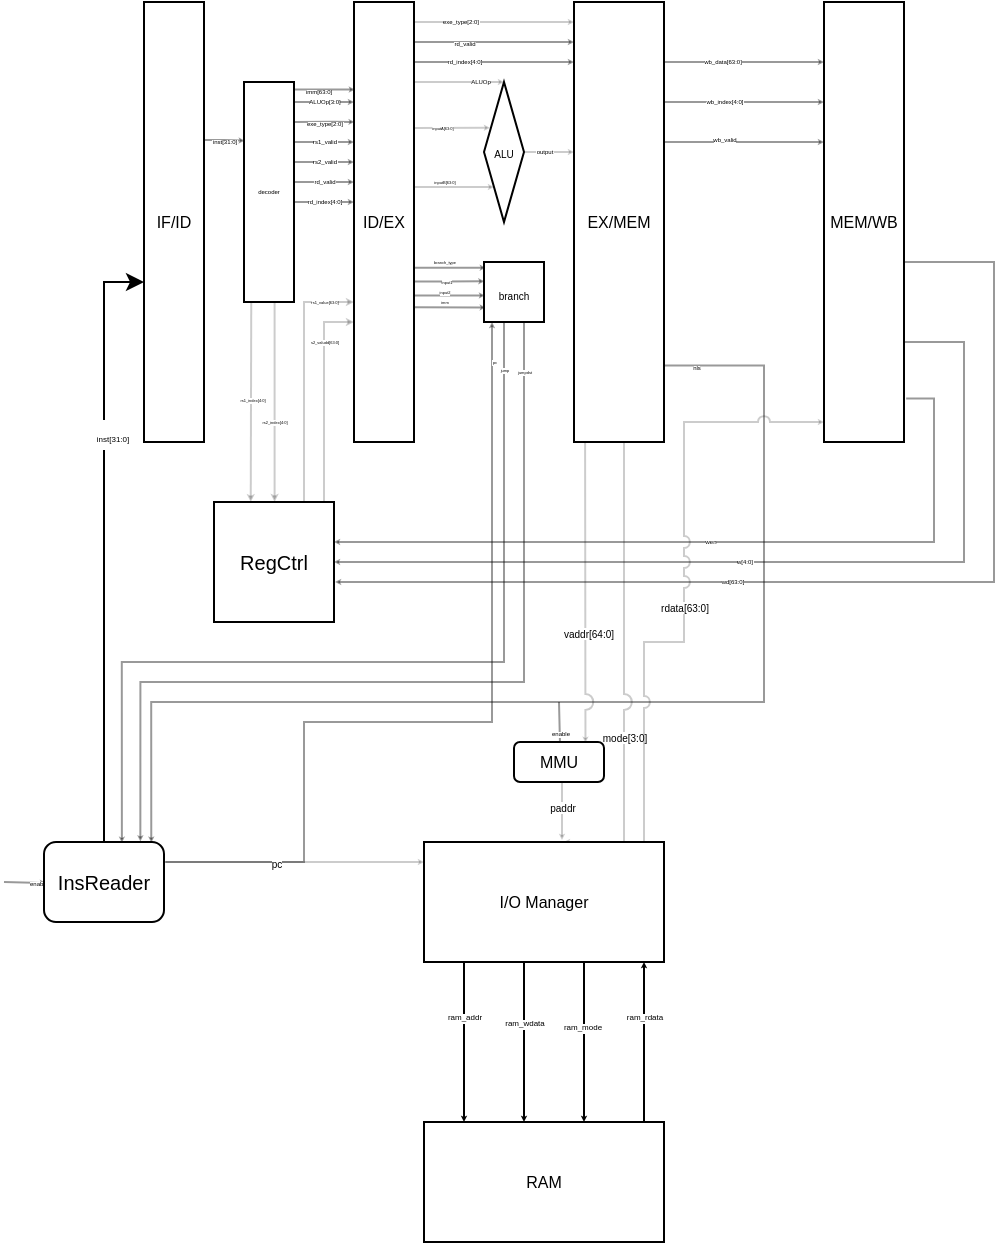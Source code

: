 <mxfile version="10.9.7" type="github"><diagram id="Ys9plIMEWjF186C1SJvL" name="Page-1"><mxGraphModel dx="395" dy="202" grid="1" gridSize="10" guides="1" tooltips="1" connect="1" arrows="1" fold="1" page="1" pageScale="1" pageWidth="850" pageHeight="1100" math="0" shadow="0"><root><mxCell id="0"/><mxCell id="1" parent="0"/><mxCell id="R68iFmrZ4ruvfKdIdsfy-32" style="edgeStyle=orthogonalEdgeStyle;rounded=0;jumpStyle=arc;jumpSize=18;orthogonalLoop=1;jettySize=auto;html=1;shadow=0;startSize=6;fontSize=3;opacity=20;entryX=0.306;entryY=0.001;entryDx=0;entryDy=0;endSize=1;entryPerimeter=0;exitX=0.145;exitY=1;exitDx=0;exitDy=0;exitPerimeter=0;" parent="1" source="3jL-bCs1GaXZ-DOKsFJh-29" target="R68iFmrZ4ruvfKdIdsfy-31" edge="1"><mxGeometry relative="1" as="geometry"><mxPoint x="140" y="514" as="targetPoint"/><Array as="points"><mxPoint x="144" y="460"/></Array></mxGeometry></mxCell><mxCell id="R68iFmrZ4ruvfKdIdsfy-70" value="rs1_index[4:0]" style="text;html=1;resizable=0;points=[];align=center;verticalAlign=middle;labelBackgroundColor=#ffffff;fontSize=2;" parent="R68iFmrZ4ruvfKdIdsfy-32" vertex="1" connectable="0"><mxGeometry x="-0.02" relative="1" as="geometry"><mxPoint as="offset"/></mxGeometry></mxCell><mxCell id="R68iFmrZ4ruvfKdIdsfy-34" style="edgeStyle=orthogonalEdgeStyle;rounded=0;jumpStyle=arc;jumpSize=18;orthogonalLoop=1;jettySize=auto;html=1;shadow=0;startSize=6;fontSize=3;opacity=20;strokeWidth=1;endSize=1;exitX=0.612;exitY=0.999;exitDx=0;exitDy=0;exitPerimeter=0;" parent="1" source="3jL-bCs1GaXZ-DOKsFJh-29" target="R68iFmrZ4ruvfKdIdsfy-31" edge="1"><mxGeometry relative="1" as="geometry"><mxPoint x="151" y="519" as="targetPoint"/><Array as="points"><mxPoint x="155" y="450"/><mxPoint x="155" y="450"/></Array></mxGeometry></mxCell><mxCell id="R68iFmrZ4ruvfKdIdsfy-71" value="rs2_index[4:0]" style="text;html=1;resizable=0;points=[];align=center;verticalAlign=middle;labelBackgroundColor=#ffffff;fontSize=2;" parent="R68iFmrZ4ruvfKdIdsfy-34" vertex="1" connectable="0"><mxGeometry x="0.427" y="1" relative="1" as="geometry"><mxPoint x="-1.5" y="-11.5" as="offset"/></mxGeometry></mxCell><mxCell id="3jL-bCs1GaXZ-DOKsFJh-33" style="edgeStyle=orthogonalEdgeStyle;rounded=0;comic=0;orthogonalLoop=1;jettySize=auto;html=1;entryX=0.016;entryY=0.267;entryDx=0;entryDy=0;entryPerimeter=0;startSize=0;endSize=0;strokeColor=#000000;fontSize=3;opacity=40;" edge="1" parent="1" source="ZigvVun1-Oz8XMNLbB8I-3" target="3jL-bCs1GaXZ-DOKsFJh-29"><mxGeometry relative="1" as="geometry"><Array as="points"><mxPoint x="130" y="329"/><mxPoint x="130" y="329"/></Array></mxGeometry></mxCell><mxCell id="3jL-bCs1GaXZ-DOKsFJh-34" value="inst[31:0]" style="text;html=1;resizable=0;points=[];align=center;verticalAlign=middle;labelBackgroundColor=#ffffff;fontSize=3;" vertex="1" connectable="0" parent="3jL-bCs1GaXZ-DOKsFJh-33"><mxGeometry x="-0.045" y="-3" relative="1" as="geometry"><mxPoint y="-2" as="offset"/></mxGeometry></mxCell><mxCell id="ZigvVun1-Oz8XMNLbB8I-3" value="IF/ID" style="rounded=0;whiteSpace=wrap;html=1;fontSize=8;" parent="1" vertex="1"><mxGeometry x="90" y="260" width="30" height="220" as="geometry"/></mxCell><mxCell id="R68iFmrZ4ruvfKdIdsfy-39" style="edgeStyle=orthogonalEdgeStyle;rounded=0;jumpStyle=arc;jumpSize=18;orthogonalLoop=1;jettySize=auto;html=1;entryX=0.15;entryY=0.327;entryDx=0;entryDy=0;entryPerimeter=0;shadow=0;startSize=0;endSize=0;strokeWidth=1;fontSize=3;opacity=20;endArrow=classic;endFill=1;" parent="1" target="R68iFmrZ4ruvfKdIdsfy-37" edge="1"><mxGeometry relative="1" as="geometry"><Array as="points"><mxPoint x="240" y="323"/><mxPoint x="240" y="323"/></Array><mxPoint x="225" y="323" as="sourcePoint"/></mxGeometry></mxCell><mxCell id="R68iFmrZ4ruvfKdIdsfy-68" value="inputA[63:0]" style="text;html=1;resizable=0;points=[];align=center;verticalAlign=middle;labelBackgroundColor=#ffffff;fontSize=2;" parent="R68iFmrZ4ruvfKdIdsfy-39" vertex="1" connectable="0"><mxGeometry x="-0.207" y="-1" relative="1" as="geometry"><mxPoint x="-1" y="-1" as="offset"/></mxGeometry></mxCell><mxCell id="R68iFmrZ4ruvfKdIdsfy-40" style="edgeStyle=orthogonalEdgeStyle;rounded=0;jumpStyle=arc;jumpSize=18;orthogonalLoop=1;jettySize=auto;html=1;entryX=0;entryY=1;entryDx=0;entryDy=0;shadow=0;startSize=6;endSize=0;strokeWidth=1;fontSize=3;opacity=20;" parent="1" target="R68iFmrZ4ruvfKdIdsfy-37" edge="1"><mxGeometry relative="1" as="geometry"><Array as="points"><mxPoint x="245" y="352"/></Array><mxPoint x="225" y="352.444" as="sourcePoint"/></mxGeometry></mxCell><mxCell id="R68iFmrZ4ruvfKdIdsfy-69" value="inputB[63:0]" style="text;html=1;resizable=0;points=[];align=center;verticalAlign=middle;labelBackgroundColor=#ffffff;fontSize=2;" parent="R68iFmrZ4ruvfKdIdsfy-40" vertex="1" connectable="0"><mxGeometry x="0.005" y="-5" relative="1" as="geometry"><mxPoint x="-5.5" y="-7.5" as="offset"/></mxGeometry></mxCell><mxCell id="R68iFmrZ4ruvfKdIdsfy-54" style="edgeStyle=orthogonalEdgeStyle;rounded=0;jumpStyle=arc;jumpSize=18;orthogonalLoop=1;jettySize=auto;html=1;entryX=0.5;entryY=0;entryDx=0;entryDy=0;shadow=0;startSize=6;endSize=0;strokeWidth=1;fontSize=5;opacity=20;" parent="1" target="R68iFmrZ4ruvfKdIdsfy-37" edge="1"><mxGeometry relative="1" as="geometry"><mxPoint x="225" y="299.944" as="sourcePoint"/><Array as="points"><mxPoint x="250" y="300"/><mxPoint x="250" y="300"/></Array></mxGeometry></mxCell><mxCell id="R68iFmrZ4ruvfKdIdsfy-67" value="ALUOp" style="text;html=1;resizable=0;points=[];align=center;verticalAlign=middle;labelBackgroundColor=#ffffff;fontSize=3;" parent="R68iFmrZ4ruvfKdIdsfy-54" vertex="1" connectable="0"><mxGeometry x="0.118" relative="1" as="geometry"><mxPoint x="7.5" as="offset"/></mxGeometry></mxCell><mxCell id="R68iFmrZ4ruvfKdIdsfy-55" style="edgeStyle=orthogonalEdgeStyle;rounded=0;jumpStyle=arc;jumpSize=18;orthogonalLoop=1;jettySize=auto;html=1;shadow=0;startSize=6;endSize=0;strokeWidth=1;fontSize=5;opacity=20;" parent="1" source="ZigvVun1-Oz8XMNLbB8I-7" target="ZigvVun1-Oz8XMNLbB8I-8" edge="1"><mxGeometry relative="1" as="geometry"><Array as="points"><mxPoint x="260" y="270"/><mxPoint x="260" y="270"/></Array></mxGeometry></mxCell><mxCell id="3jL-bCs1GaXZ-DOKsFJh-62" value="exe_type[2:0]" style="text;html=1;resizable=0;points=[];align=center;verticalAlign=middle;labelBackgroundColor=#ffffff;fontSize=3;" vertex="1" connectable="0" parent="R68iFmrZ4ruvfKdIdsfy-55"><mxGeometry x="-0.125" y="12" relative="1" as="geometry"><mxPoint x="-12" y="12" as="offset"/></mxGeometry></mxCell><mxCell id="3jL-bCs1GaXZ-DOKsFJh-5" style="edgeStyle=orthogonalEdgeStyle;rounded=0;orthogonalLoop=1;jettySize=auto;html=1;exitX=1.008;exitY=0.604;exitDx=0;exitDy=0;entryX=0.031;entryY=0.095;entryDx=0;entryDy=0;entryPerimeter=0;exitPerimeter=0;endSize=0;startSize=0;comic=0;strokeColor=#000000;opacity=40;" edge="1" parent="1" source="ZigvVun1-Oz8XMNLbB8I-7" target="3jL-bCs1GaXZ-DOKsFJh-4"><mxGeometry relative="1" as="geometry"><Array as="points"/></mxGeometry></mxCell><mxCell id="3jL-bCs1GaXZ-DOKsFJh-6" value="&lt;span style=&quot;font-size: 2px;&quot;&gt;branch_type&lt;/span&gt;" style="text;html=1;resizable=0;points=[];align=center;verticalAlign=middle;labelBackgroundColor=#ffffff;fontSize=2;" vertex="1" connectable="0" parent="3jL-bCs1GaXZ-DOKsFJh-5"><mxGeometry x="-0.226" relative="1" as="geometry"><mxPoint x="1" y="-3" as="offset"/></mxGeometry></mxCell><mxCell id="3jL-bCs1GaXZ-DOKsFJh-7" value="" style="edgeStyle=orthogonalEdgeStyle;rounded=0;comic=0;orthogonalLoop=1;jettySize=auto;html=1;startSize=0;endSize=0;strokeColor=#000000;fontSize=2;entryX=0.007;entryY=0.322;entryDx=0;entryDy=0;entryPerimeter=0;exitX=0.993;exitY=0.635;exitDx=0;exitDy=0;exitPerimeter=0;opacity=40;" edge="1" parent="1" source="ZigvVun1-Oz8XMNLbB8I-7" target="3jL-bCs1GaXZ-DOKsFJh-4"><mxGeometry relative="1" as="geometry"><Array as="points"><mxPoint x="240" y="400"/><mxPoint x="240" y="400"/></Array></mxGeometry></mxCell><mxCell id="3jL-bCs1GaXZ-DOKsFJh-8" value="input1" style="text;html=1;resizable=0;points=[];align=center;verticalAlign=middle;labelBackgroundColor=#ffffff;fontSize=2;" vertex="1" connectable="0" parent="3jL-bCs1GaXZ-DOKsFJh-7"><mxGeometry x="-0.356" relative="1" as="geometry"><mxPoint x="4" y="0.5" as="offset"/></mxGeometry></mxCell><mxCell id="3jL-bCs1GaXZ-DOKsFJh-9" style="edgeStyle=orthogonalEdgeStyle;rounded=0;comic=0;orthogonalLoop=1;jettySize=auto;html=1;entryX=0.018;entryY=0.564;entryDx=0;entryDy=0;entryPerimeter=0;startSize=0;endSize=0;strokeColor=#000000;fontSize=2;exitX=1.012;exitY=0.667;exitDx=0;exitDy=0;exitPerimeter=0;opacity=40;" edge="1" parent="1" source="ZigvVun1-Oz8XMNLbB8I-7" target="3jL-bCs1GaXZ-DOKsFJh-4"><mxGeometry relative="1" as="geometry"/></mxCell><mxCell id="3jL-bCs1GaXZ-DOKsFJh-10" value="input2" style="text;html=1;resizable=0;points=[];align=center;verticalAlign=middle;labelBackgroundColor=#ffffff;fontSize=2;" vertex="1" connectable="0" parent="3jL-bCs1GaXZ-DOKsFJh-9"><mxGeometry x="-0.287" y="1" relative="1" as="geometry"><mxPoint x="2" y="-0.5" as="offset"/></mxGeometry></mxCell><mxCell id="3jL-bCs1GaXZ-DOKsFJh-11" style="edgeStyle=orthogonalEdgeStyle;rounded=0;comic=0;orthogonalLoop=1;jettySize=auto;html=1;entryX=0.03;entryY=0.751;entryDx=0;entryDy=0;entryPerimeter=0;startSize=0;endSize=0;strokeColor=#000000;fontSize=2;exitX=1.008;exitY=0.694;exitDx=0;exitDy=0;exitPerimeter=0;opacity=40;" edge="1" parent="1" source="ZigvVun1-Oz8XMNLbB8I-7" target="3jL-bCs1GaXZ-DOKsFJh-4"><mxGeometry relative="1" as="geometry"/></mxCell><mxCell id="3jL-bCs1GaXZ-DOKsFJh-12" value="imm" style="text;html=1;resizable=0;points=[];align=center;verticalAlign=middle;labelBackgroundColor=#ffffff;fontSize=2;" vertex="1" connectable="0" parent="3jL-bCs1GaXZ-DOKsFJh-11"><mxGeometry x="-0.231" relative="1" as="geometry"><mxPoint x="1" y="-2.5" as="offset"/></mxGeometry></mxCell><mxCell id="3jL-bCs1GaXZ-DOKsFJh-13" style="edgeStyle=orthogonalEdgeStyle;rounded=0;comic=0;orthogonalLoop=1;jettySize=auto;html=1;startSize=0;endSize=0;strokeColor=#000000;fontSize=2;opacity=40;exitX=1;exitY=0.25;exitDx=0;exitDy=0;" edge="1" parent="1" source="3jL-bCs1GaXZ-DOKsFJh-1"><mxGeometry relative="1" as="geometry"><mxPoint x="264" y="420" as="targetPoint"/><Array as="points"><mxPoint x="170" y="690"/><mxPoint x="170" y="620"/><mxPoint x="264" y="620"/></Array></mxGeometry></mxCell><mxCell id="3jL-bCs1GaXZ-DOKsFJh-14" value="pc" style="text;html=1;resizable=0;points=[];align=center;verticalAlign=middle;labelBackgroundColor=#ffffff;fontSize=2;" vertex="1" connectable="0" parent="3jL-bCs1GaXZ-DOKsFJh-13"><mxGeometry x="0.116" y="-5" relative="1" as="geometry"><mxPoint x="-4" y="-172" as="offset"/></mxGeometry></mxCell><mxCell id="3jL-bCs1GaXZ-DOKsFJh-54" style="edgeStyle=orthogonalEdgeStyle;rounded=0;comic=0;orthogonalLoop=1;jettySize=auto;html=1;entryX=0.894;entryY=0.008;entryDx=0;entryDy=0;entryPerimeter=0;startSize=0;endSize=0;strokeColor=#000000;fontSize=3;opacity=40;exitX=1.007;exitY=0.826;exitDx=0;exitDy=0;exitPerimeter=0;" edge="1" parent="1" source="ZigvVun1-Oz8XMNLbB8I-8" target="3jL-bCs1GaXZ-DOKsFJh-1"><mxGeometry relative="1" as="geometry"><Array as="points"><mxPoint x="400" y="442"/><mxPoint x="400" y="610"/><mxPoint x="94" y="610"/></Array></mxGeometry></mxCell><mxCell id="3jL-bCs1GaXZ-DOKsFJh-56" value="nls" style="text;html=1;resizable=0;points=[];align=center;verticalAlign=middle;labelBackgroundColor=#ffffff;fontSize=3;" vertex="1" connectable="0" parent="3jL-bCs1GaXZ-DOKsFJh-54"><mxGeometry x="-0.949" y="-1" relative="1" as="geometry"><mxPoint as="offset"/></mxGeometry></mxCell><mxCell id="3jL-bCs1GaXZ-DOKsFJh-69" value="" style="edgeStyle=orthogonalEdgeStyle;rounded=0;comic=0;jumpSize=8;orthogonalLoop=1;jettySize=auto;html=1;startSize=0;endSize=0;strokeColor=#000000;fontSize=3;opacity=40;" edge="1" parent="1" source="ZigvVun1-Oz8XMNLbB8I-7" target="ZigvVun1-Oz8XMNLbB8I-8"><mxGeometry relative="1" as="geometry"><Array as="points"><mxPoint x="260" y="280"/><mxPoint x="260" y="280"/></Array></mxGeometry></mxCell><mxCell id="3jL-bCs1GaXZ-DOKsFJh-71" value="rd_valid" style="text;html=1;resizable=0;points=[];align=center;verticalAlign=middle;labelBackgroundColor=#ffffff;fontSize=3;" vertex="1" connectable="0" parent="3jL-bCs1GaXZ-DOKsFJh-69"><mxGeometry x="-0.125" y="-10" relative="1" as="geometry"><mxPoint x="-10" y="-9" as="offset"/></mxGeometry></mxCell><mxCell id="3jL-bCs1GaXZ-DOKsFJh-70" value="" style="edgeStyle=orthogonalEdgeStyle;rounded=0;comic=0;jumpSize=8;orthogonalLoop=1;jettySize=auto;html=1;startSize=0;endSize=0;strokeColor=#000000;fontSize=3;opacity=40;" edge="1" parent="1" source="ZigvVun1-Oz8XMNLbB8I-7" target="ZigvVun1-Oz8XMNLbB8I-8"><mxGeometry relative="1" as="geometry"><Array as="points"><mxPoint x="260" y="290"/><mxPoint x="260" y="290"/></Array></mxGeometry></mxCell><mxCell id="3jL-bCs1GaXZ-DOKsFJh-72" value="rd_index[4:0]" style="text;html=1;resizable=0;points=[];align=center;verticalAlign=middle;labelBackgroundColor=#ffffff;fontSize=3;" vertex="1" connectable="0" parent="3jL-bCs1GaXZ-DOKsFJh-70"><mxGeometry x="-0.125" y="-10" relative="1" as="geometry"><mxPoint x="-10" y="-10" as="offset"/></mxGeometry></mxCell><mxCell id="ZigvVun1-Oz8XMNLbB8I-7" value="ID/EX" style="rounded=0;whiteSpace=wrap;html=1;fontSize=8;" parent="1" vertex="1"><mxGeometry x="195" y="260" width="30" height="220" as="geometry"/></mxCell><mxCell id="R68iFmrZ4ruvfKdIdsfy-41" style="edgeStyle=orthogonalEdgeStyle;rounded=0;jumpStyle=arc;jumpSize=8;orthogonalLoop=1;jettySize=auto;html=1;shadow=0;startSize=6;endSize=0;strokeWidth=1;fontSize=3;opacity=20;entryX=0.794;entryY=0.02;entryDx=0;entryDy=0;entryPerimeter=0;" parent="1" target="R68iFmrZ4ruvfKdIdsfy-2" edge="1"><mxGeometry relative="1" as="geometry"><Array as="points"/><mxPoint x="310.55" y="480" as="sourcePoint"/><mxPoint x="290" y="620" as="targetPoint"/></mxGeometry></mxCell><mxCell id="R68iFmrZ4ruvfKdIdsfy-61" value="vaddr[64:0]" style="text;html=1;resizable=0;points=[];align=center;verticalAlign=middle;labelBackgroundColor=#ffffff;fontSize=5;" parent="R68iFmrZ4ruvfKdIdsfy-41" vertex="1" connectable="0"><mxGeometry x="0.556" y="2" relative="1" as="geometry"><mxPoint x="-0.5" y="-22" as="offset"/></mxGeometry></mxCell><mxCell id="R68iFmrZ4ruvfKdIdsfy-53" style="edgeStyle=orthogonalEdgeStyle;rounded=0;jumpStyle=arc;jumpSize=8;orthogonalLoop=1;jettySize=auto;html=1;entryX=0.583;entryY=0;entryDx=0;entryDy=0;entryPerimeter=0;shadow=0;startSize=6;endSize=0;strokeWidth=1;fontSize=5;opacity=20;" parent="1" source="ZigvVun1-Oz8XMNLbB8I-8" target="R68iFmrZ4ruvfKdIdsfy-12" edge="1"><mxGeometry relative="1" as="geometry"><Array as="points"><mxPoint x="330" y="680"/></Array></mxGeometry></mxCell><mxCell id="R68iFmrZ4ruvfKdIdsfy-62" value="mode[3:0]" style="text;html=1;resizable=0;points=[];align=center;verticalAlign=middle;labelBackgroundColor=#ffffff;fontSize=5;" parent="R68iFmrZ4ruvfKdIdsfy-53" vertex="1" connectable="0"><mxGeometry x="0.178" y="1" relative="1" as="geometry"><mxPoint x="-1" y="11.5" as="offset"/></mxGeometry></mxCell><mxCell id="3jL-bCs1GaXZ-DOKsFJh-63" style="edgeStyle=orthogonalEdgeStyle;rounded=0;comic=0;jumpSize=8;orthogonalLoop=1;jettySize=auto;html=1;startSize=0;endSize=0;strokeColor=#000000;fontSize=3;opacity=40;" edge="1" parent="1" source="ZigvVun1-Oz8XMNLbB8I-8" target="ZigvVun1-Oz8XMNLbB8I-9"><mxGeometry relative="1" as="geometry"><Array as="points"><mxPoint x="400" y="290"/><mxPoint x="400" y="290"/></Array></mxGeometry></mxCell><mxCell id="3jL-bCs1GaXZ-DOKsFJh-64" value="wb_data[63:0]" style="text;html=1;resizable=0;points=[];align=center;verticalAlign=middle;labelBackgroundColor=#ffffff;fontSize=3;" vertex="1" connectable="0" parent="3jL-bCs1GaXZ-DOKsFJh-63"><mxGeometry x="0.25" y="-21" relative="1" as="geometry"><mxPoint x="-21" y="-21" as="offset"/></mxGeometry></mxCell><mxCell id="3jL-bCs1GaXZ-DOKsFJh-65" style="edgeStyle=orthogonalEdgeStyle;rounded=0;comic=0;jumpSize=8;orthogonalLoop=1;jettySize=auto;html=1;startSize=0;endSize=0;strokeColor=#000000;fontSize=3;opacity=40;" edge="1" parent="1" source="ZigvVun1-Oz8XMNLbB8I-8" target="ZigvVun1-Oz8XMNLbB8I-9"><mxGeometry relative="1" as="geometry"><Array as="points"><mxPoint x="400" y="310"/><mxPoint x="400" y="310"/></Array></mxGeometry></mxCell><mxCell id="3jL-bCs1GaXZ-DOKsFJh-66" value="wb_index[4:0]" style="text;html=1;resizable=0;points=[];align=center;verticalAlign=middle;labelBackgroundColor=#ffffff;fontSize=3;" vertex="1" connectable="0" parent="3jL-bCs1GaXZ-DOKsFJh-65"><mxGeometry x="0.25" y="-24" relative="1" as="geometry"><mxPoint x="-20" y="-24" as="offset"/></mxGeometry></mxCell><mxCell id="3jL-bCs1GaXZ-DOKsFJh-67" style="edgeStyle=orthogonalEdgeStyle;rounded=0;comic=0;jumpSize=8;orthogonalLoop=1;jettySize=auto;html=1;startSize=0;endSize=0;strokeColor=#000000;fontSize=3;opacity=40;" edge="1" parent="1" source="ZigvVun1-Oz8XMNLbB8I-8" target="ZigvVun1-Oz8XMNLbB8I-9"><mxGeometry relative="1" as="geometry"><Array as="points"><mxPoint x="400" y="330"/><mxPoint x="400" y="330"/></Array></mxGeometry></mxCell><mxCell id="3jL-bCs1GaXZ-DOKsFJh-68" value="wb_valid" style="text;html=1;resizable=0;points=[];align=center;verticalAlign=middle;labelBackgroundColor=#ffffff;fontSize=3;" vertex="1" connectable="0" parent="3jL-bCs1GaXZ-DOKsFJh-67"><mxGeometry x="0.25" y="20" relative="1" as="geometry"><mxPoint x="-20" y="19" as="offset"/></mxGeometry></mxCell><mxCell id="ZigvVun1-Oz8XMNLbB8I-8" value="EX/MEM" style="rounded=0;whiteSpace=wrap;html=1;fontSize=8;" parent="1" vertex="1"><mxGeometry x="305" y="260" width="45" height="220" as="geometry"/></mxCell><mxCell id="3jL-bCs1GaXZ-DOKsFJh-23" style="edgeStyle=orthogonalEdgeStyle;rounded=0;comic=0;orthogonalLoop=1;jettySize=auto;html=1;startSize=0;endSize=0;strokeColor=#000000;fontSize=3;opacity=40;exitX=1.027;exitY=0.901;exitDx=0;exitDy=0;exitPerimeter=0;" edge="1" parent="1" source="ZigvVun1-Oz8XMNLbB8I-9" target="R68iFmrZ4ruvfKdIdsfy-31"><mxGeometry relative="1" as="geometry"><mxPoint x="190" y="520" as="targetPoint"/><Array as="points"><mxPoint x="485" y="458"/><mxPoint x="485" y="530"/></Array></mxGeometry></mxCell><mxCell id="3jL-bCs1GaXZ-DOKsFJh-26" value="wen" style="text;html=1;resizable=0;points=[];align=center;verticalAlign=middle;labelBackgroundColor=#ffffff;fontSize=3;" vertex="1" connectable="0" parent="3jL-bCs1GaXZ-DOKsFJh-23"><mxGeometry x="0.025" relative="1" as="geometry"><mxPoint as="offset"/></mxGeometry></mxCell><mxCell id="3jL-bCs1GaXZ-DOKsFJh-24" style="edgeStyle=orthogonalEdgeStyle;rounded=0;comic=0;orthogonalLoop=1;jettySize=auto;html=1;startSize=0;endSize=0;strokeColor=#000000;fontSize=3;opacity=40;" edge="1" parent="1" source="ZigvVun1-Oz8XMNLbB8I-9" target="R68iFmrZ4ruvfKdIdsfy-31"><mxGeometry relative="1" as="geometry"><mxPoint x="500.143" y="510.143" as="targetPoint"/><Array as="points"><mxPoint x="500" y="430"/><mxPoint x="500" y="540"/></Array></mxGeometry></mxCell><mxCell id="3jL-bCs1GaXZ-DOKsFJh-27" value="w[4:0]" style="text;html=1;resizable=0;points=[];align=center;verticalAlign=middle;labelBackgroundColor=#ffffff;fontSize=3;" vertex="1" connectable="0" parent="3jL-bCs1GaXZ-DOKsFJh-24"><mxGeometry x="0.47" relative="1" as="geometry"><mxPoint x="84.5" as="offset"/></mxGeometry></mxCell><mxCell id="3jL-bCs1GaXZ-DOKsFJh-25" style="edgeStyle=orthogonalEdgeStyle;rounded=0;comic=0;orthogonalLoop=1;jettySize=auto;html=1;startSize=0;endSize=0;strokeColor=#000000;fontSize=3;opacity=40;entryX=1.009;entryY=0.666;entryDx=0;entryDy=0;entryPerimeter=0;" edge="1" parent="1" source="ZigvVun1-Oz8XMNLbB8I-9" target="R68iFmrZ4ruvfKdIdsfy-31"><mxGeometry relative="1" as="geometry"><mxPoint x="515" y="510" as="targetPoint"/><Array as="points"><mxPoint x="515" y="390"/><mxPoint x="515" y="550"/></Array></mxGeometry></mxCell><mxCell id="3jL-bCs1GaXZ-DOKsFJh-28" value="wd[63:0]" style="text;html=1;resizable=0;points=[];align=center;verticalAlign=middle;labelBackgroundColor=#ffffff;fontSize=3;" vertex="1" connectable="0" parent="3jL-bCs1GaXZ-DOKsFJh-25"><mxGeometry x="0.685" y="1" relative="1" as="geometry"><mxPoint x="114.5" y="-1" as="offset"/></mxGeometry></mxCell><mxCell id="ZigvVun1-Oz8XMNLbB8I-9" value="MEM/WB" style="rounded=0;whiteSpace=wrap;html=1;fontSize=8;" parent="1" vertex="1"><mxGeometry x="430" y="260" width="40" height="220" as="geometry"/></mxCell><mxCell id="R68iFmrZ4ruvfKdIdsfy-46" style="edgeStyle=orthogonalEdgeStyle;rounded=0;jumpStyle=arc;jumpSize=18;orthogonalLoop=1;jettySize=auto;html=1;shadow=0;startSize=6;endSize=0;strokeWidth=1;fontSize=3;opacity=20;" parent="1" source="R68iFmrZ4ruvfKdIdsfy-2" edge="1"><mxGeometry relative="1" as="geometry"><mxPoint x="299" y="679" as="targetPoint"/><Array as="points"><mxPoint x="299" y="670"/><mxPoint x="299" y="670"/></Array></mxGeometry></mxCell><mxCell id="R68iFmrZ4ruvfKdIdsfy-60" value="paddr" style="text;html=1;resizable=0;points=[];align=center;verticalAlign=middle;labelBackgroundColor=#ffffff;fontSize=5;" parent="R68iFmrZ4ruvfKdIdsfy-46" vertex="1" connectable="0"><mxGeometry x="-0.17" relative="1" as="geometry"><mxPoint as="offset"/></mxGeometry></mxCell><mxCell id="3jL-bCs1GaXZ-DOKsFJh-60" style="edgeStyle=orthogonalEdgeStyle;rounded=0;comic=0;jumpSize=8;orthogonalLoop=1;jettySize=auto;html=1;startSize=0;endSize=0;strokeColor=#000000;fontSize=3;opacity=40;" edge="1" parent="1" target="R68iFmrZ4ruvfKdIdsfy-2"><mxGeometry relative="1" as="geometry"><mxPoint x="297.5" y="610" as="sourcePoint"/></mxGeometry></mxCell><mxCell id="3jL-bCs1GaXZ-DOKsFJh-61" value="enable" style="text;html=1;resizable=0;points=[];align=center;verticalAlign=middle;labelBackgroundColor=#ffffff;fontSize=3;" vertex="1" connectable="0" parent="3jL-bCs1GaXZ-DOKsFJh-60"><mxGeometry x="0.813" relative="1" as="geometry"><mxPoint y="-4.5" as="offset"/></mxGeometry></mxCell><mxCell id="R68iFmrZ4ruvfKdIdsfy-2" value="MMU" style="rounded=1;whiteSpace=wrap;html=1;fontSize=8;" parent="1" vertex="1"><mxGeometry x="275" y="630" width="45" height="20" as="geometry"/></mxCell><mxCell id="R68iFmrZ4ruvfKdIdsfy-14" value="" style="edgeStyle=orthogonalEdgeStyle;rounded=0;orthogonalLoop=1;jettySize=auto;html=1;fontSize=8;jumpStyle=arc;endSize=0;" parent="1" source="R68iFmrZ4ruvfKdIdsfy-12" target="R68iFmrZ4ruvfKdIdsfy-13" edge="1"><mxGeometry relative="1" as="geometry"><Array as="points"><mxPoint x="280" y="790"/><mxPoint x="280" y="790"/></Array></mxGeometry></mxCell><mxCell id="R68iFmrZ4ruvfKdIdsfy-19" value="ram_wdata" style="text;html=1;resizable=0;points=[];align=center;verticalAlign=middle;labelBackgroundColor=#ffffff;fontSize=4;" parent="R68iFmrZ4ruvfKdIdsfy-14" vertex="1" connectable="0"><mxGeometry y="9" relative="1" as="geometry"><mxPoint x="-9" y="-9" as="offset"/></mxGeometry></mxCell><mxCell id="R68iFmrZ4ruvfKdIdsfy-17" value="" style="edgeStyle=orthogonalEdgeStyle;rounded=0;orthogonalLoop=1;jettySize=auto;html=1;fontSize=8;jumpStyle=arc;endSize=0;" parent="1" source="R68iFmrZ4ruvfKdIdsfy-12" target="R68iFmrZ4ruvfKdIdsfy-13" edge="1"><mxGeometry relative="1" as="geometry"><Array as="points"><mxPoint x="310" y="810"/><mxPoint x="310" y="810"/></Array></mxGeometry></mxCell><mxCell id="R68iFmrZ4ruvfKdIdsfy-20" value="ram_mode" style="text;html=1;resizable=0;points=[];align=center;verticalAlign=middle;labelBackgroundColor=#ffffff;fontSize=4;" parent="R68iFmrZ4ruvfKdIdsfy-17" vertex="1" connectable="0"><mxGeometry y="-7" relative="1" as="geometry"><mxPoint x="6" y="-7" as="offset"/></mxGeometry></mxCell><mxCell id="R68iFmrZ4ruvfKdIdsfy-48" style="edgeStyle=orthogonalEdgeStyle;rounded=0;jumpStyle=arc;jumpSize=6;orthogonalLoop=1;jettySize=auto;html=1;shadow=0;startSize=6;endSize=0;strokeWidth=1;fontSize=5;opacity=20;" parent="1" source="R68iFmrZ4ruvfKdIdsfy-12" edge="1"><mxGeometry relative="1" as="geometry"><mxPoint x="430" y="470" as="targetPoint"/><Array as="points"><mxPoint x="340" y="580"/><mxPoint x="360" y="580"/><mxPoint x="360" y="470"/></Array></mxGeometry></mxCell><mxCell id="R68iFmrZ4ruvfKdIdsfy-12" value="I/O Manager" style="rounded=0;whiteSpace=wrap;html=1;fontSize=8;" parent="1" vertex="1"><mxGeometry x="230" y="680" width="120" height="60" as="geometry"/></mxCell><mxCell id="R68iFmrZ4ruvfKdIdsfy-15" value="" style="edgeStyle=orthogonalEdgeStyle;rounded=0;orthogonalLoop=1;jettySize=auto;html=1;fontSize=8;jumpStyle=arc;endSize=0;" parent="1" source="R68iFmrZ4ruvfKdIdsfy-13" target="R68iFmrZ4ruvfKdIdsfy-12" edge="1"><mxGeometry relative="1" as="geometry"><Array as="points"><mxPoint x="340" y="810"/><mxPoint x="340" y="810"/></Array></mxGeometry></mxCell><mxCell id="R68iFmrZ4ruvfKdIdsfy-21" value="ram_rdata" style="text;html=1;resizable=0;points=[];align=center;verticalAlign=middle;labelBackgroundColor=#ffffff;fontSize=4;" parent="R68iFmrZ4ruvfKdIdsfy-15" vertex="1" connectable="0"><mxGeometry x="0.298" relative="1" as="geometry"><mxPoint as="offset"/></mxGeometry></mxCell><mxCell id="R68iFmrZ4ruvfKdIdsfy-13" value="RAM" style="rounded=0;whiteSpace=wrap;html=1;fontSize=8;" parent="1" vertex="1"><mxGeometry x="230" y="820" width="120" height="60" as="geometry"/></mxCell><mxCell id="R68iFmrZ4ruvfKdIdsfy-16" value="" style="edgeStyle=orthogonalEdgeStyle;rounded=0;orthogonalLoop=1;jettySize=auto;html=1;fontSize=8;endSize=0;" parent="1" source="R68iFmrZ4ruvfKdIdsfy-12" target="R68iFmrZ4ruvfKdIdsfy-13" edge="1"><mxGeometry relative="1" as="geometry"><Array as="points"><mxPoint x="250" y="810"/><mxPoint x="250" y="810"/></Array></mxGeometry></mxCell><mxCell id="R68iFmrZ4ruvfKdIdsfy-18" value="ram_addr" style="text;html=1;resizable=0;points=[];align=center;verticalAlign=middle;labelBackgroundColor=#ffffff;fontSize=4;" parent="R68iFmrZ4ruvfKdIdsfy-16" vertex="1" connectable="0"><mxGeometry y="-12" relative="1" as="geometry"><mxPoint x="12" y="-12" as="offset"/></mxGeometry></mxCell><mxCell id="R68iFmrZ4ruvfKdIdsfy-35" style="edgeStyle=orthogonalEdgeStyle;rounded=0;jumpStyle=arc;jumpSize=18;orthogonalLoop=1;jettySize=auto;html=1;shadow=0;startSize=6;fontSize=3;opacity=20;endSize=1;" parent="1" source="R68iFmrZ4ruvfKdIdsfy-31" edge="1"><mxGeometry relative="1" as="geometry"><mxPoint x="195" y="410" as="targetPoint"/><Array as="points"><mxPoint x="170" y="410"/></Array></mxGeometry></mxCell><mxCell id="R68iFmrZ4ruvfKdIdsfy-72" value="rs1_value[63:0]" style="text;html=1;resizable=0;points=[];align=center;verticalAlign=middle;labelBackgroundColor=#ffffff;fontSize=2;" parent="R68iFmrZ4ruvfKdIdsfy-35" vertex="1" connectable="0"><mxGeometry x="0.517" y="-6" relative="1" as="geometry"><mxPoint x="4" y="-5" as="offset"/></mxGeometry></mxCell><mxCell id="R68iFmrZ4ruvfKdIdsfy-36" style="edgeStyle=orthogonalEdgeStyle;rounded=0;jumpStyle=arc;jumpSize=18;orthogonalLoop=1;jettySize=auto;html=1;shadow=0;startSize=6;fontSize=3;opacity=20;endSize=1;" parent="1" source="R68iFmrZ4ruvfKdIdsfy-31" edge="1"><mxGeometry relative="1" as="geometry"><mxPoint x="195" y="420" as="targetPoint"/><Array as="points"><mxPoint x="180" y="420"/></Array></mxGeometry></mxCell><mxCell id="R68iFmrZ4ruvfKdIdsfy-73" value="s2_valudd[63:0]" style="text;html=1;resizable=0;points=[];align=center;verticalAlign=middle;labelBackgroundColor=#ffffff;fontSize=2;" parent="R68iFmrZ4ruvfKdIdsfy-36" vertex="1" connectable="0"><mxGeometry x="0.599" y="-5" relative="1" as="geometry"><mxPoint x="-5" y="4" as="offset"/></mxGeometry></mxCell><mxCell id="R68iFmrZ4ruvfKdIdsfy-52" style="edgeStyle=orthogonalEdgeStyle;rounded=0;jumpStyle=arc;jumpSize=18;orthogonalLoop=1;jettySize=auto;html=1;shadow=0;startSize=6;endSize=0;strokeWidth=1;fontSize=5;opacity=20;" parent="1" edge="1"><mxGeometry relative="1" as="geometry"><Array as="points"><mxPoint x="101" y="690"/><mxPoint x="229" y="690"/></Array><mxPoint x="101" y="690" as="sourcePoint"/><mxPoint x="230" y="690" as="targetPoint"/></mxGeometry></mxCell><mxCell id="R68iFmrZ4ruvfKdIdsfy-59" value="pc" style="text;html=1;resizable=0;points=[];align=center;verticalAlign=middle;labelBackgroundColor=#ffffff;fontSize=5;" parent="R68iFmrZ4ruvfKdIdsfy-52" vertex="1" connectable="0"><mxGeometry x="-0.152" relative="1" as="geometry"><mxPoint as="offset"/></mxGeometry></mxCell><mxCell id="R68iFmrZ4ruvfKdIdsfy-31" value="&lt;font size=&quot;1&quot;&gt;RegCtrl&lt;/font&gt;" style="whiteSpace=wrap;html=1;aspect=fixed;fontSize=3;" parent="1" vertex="1"><mxGeometry x="125" y="510" width="60" height="60" as="geometry"/></mxCell><mxCell id="R68iFmrZ4ruvfKdIdsfy-38" style="edgeStyle=orthogonalEdgeStyle;rounded=0;jumpStyle=arc;jumpSize=18;orthogonalLoop=1;jettySize=auto;html=1;shadow=0;startSize=6;endSize=0;strokeWidth=1;fontSize=3;opacity=20;" parent="1" source="R68iFmrZ4ruvfKdIdsfy-37" edge="1"><mxGeometry relative="1" as="geometry"><mxPoint x="305" y="335" as="targetPoint"/><Array as="points"><mxPoint x="300" y="335"/><mxPoint x="300" y="335"/></Array></mxGeometry></mxCell><mxCell id="R68iFmrZ4ruvfKdIdsfy-74" value="&lt;font style=&quot;font-size: 3px&quot;&gt;output&lt;/font&gt;" style="text;html=1;resizable=0;points=[];align=center;verticalAlign=middle;labelBackgroundColor=#ffffff;fontSize=2;" parent="R68iFmrZ4ruvfKdIdsfy-38" vertex="1" connectable="0"><mxGeometry x="0.602" y="11" relative="1" as="geometry"><mxPoint x="-10" y="11" as="offset"/></mxGeometry></mxCell><mxCell id="R68iFmrZ4ruvfKdIdsfy-37" value="ALU" style="rhombus;whiteSpace=wrap;html=1;fontSize=5;" parent="1" vertex="1"><mxGeometry x="260" y="300" width="20" height="70" as="geometry"/></mxCell><mxCell id="R68iFmrZ4ruvfKdIdsfy-64" value="rdata[63:0]" style="text;html=1;resizable=0;points=[];align=center;verticalAlign=middle;labelBackgroundColor=#ffffff;fontSize=5;" parent="1" vertex="1" connectable="0"><mxGeometry x="389.894" y="569.819" as="geometry"><mxPoint x="-30" y="-8" as="offset"/></mxGeometry></mxCell><mxCell id="3jL-bCs1GaXZ-DOKsFJh-2" style="edgeStyle=orthogonalEdgeStyle;rounded=0;orthogonalLoop=1;jettySize=auto;html=1;" edge="1" parent="1" source="3jL-bCs1GaXZ-DOKsFJh-1" target="ZigvVun1-Oz8XMNLbB8I-3"><mxGeometry relative="1" as="geometry"><Array as="points"><mxPoint x="70" y="400"/></Array></mxGeometry></mxCell><mxCell id="3jL-bCs1GaXZ-DOKsFJh-3" value="&lt;font style=&quot;font-size: 4px&quot;&gt;inst[31:0]&lt;/font&gt;" style="text;html=1;resizable=0;points=[];align=center;verticalAlign=middle;labelBackgroundColor=#ffffff;" vertex="1" connectable="0" parent="3jL-bCs1GaXZ-DOKsFJh-2"><mxGeometry x="0.36" y="-4" relative="1" as="geometry"><mxPoint as="offset"/></mxGeometry></mxCell><mxCell id="3jL-bCs1GaXZ-DOKsFJh-20" style="edgeStyle=orthogonalEdgeStyle;rounded=0;comic=0;orthogonalLoop=1;jettySize=auto;html=1;startSize=0;endSize=0;strokeColor=#000000;fontSize=3;opacity=40;" edge="1" parent="1" target="3jL-bCs1GaXZ-DOKsFJh-1"><mxGeometry relative="1" as="geometry"><mxPoint x="20" y="700" as="sourcePoint"/></mxGeometry></mxCell><mxCell id="3jL-bCs1GaXZ-DOKsFJh-21" value="enable" style="text;html=1;resizable=0;points=[];align=center;verticalAlign=middle;labelBackgroundColor=#ffffff;fontSize=3;" vertex="1" connectable="0" parent="3jL-bCs1GaXZ-DOKsFJh-20"><mxGeometry x="0.525" relative="1" as="geometry"><mxPoint as="offset"/></mxGeometry></mxCell><mxCell id="3jL-bCs1GaXZ-DOKsFJh-1" value="&lt;font size=&quot;1&quot;&gt;InsReader&lt;/font&gt;" style="rounded=1;whiteSpace=wrap;html=1;" vertex="1" parent="1"><mxGeometry x="40" y="680" width="60" height="40" as="geometry"/></mxCell><mxCell id="3jL-bCs1GaXZ-DOKsFJh-16" style="edgeStyle=orthogonalEdgeStyle;rounded=0;comic=0;orthogonalLoop=1;jettySize=auto;html=1;entryX=0.649;entryY=0.01;entryDx=0;entryDy=0;entryPerimeter=0;startSize=0;endSize=0;strokeColor=#000000;fontSize=2;opacity=40;" edge="1" parent="1" source="3jL-bCs1GaXZ-DOKsFJh-4" target="3jL-bCs1GaXZ-DOKsFJh-1"><mxGeometry relative="1" as="geometry"><Array as="points"><mxPoint x="270" y="590"/><mxPoint x="79" y="590"/></Array></mxGeometry></mxCell><mxCell id="3jL-bCs1GaXZ-DOKsFJh-18" value="jump" style="text;html=1;resizable=0;points=[];align=center;verticalAlign=middle;labelBackgroundColor=#ffffff;fontSize=2;" vertex="1" connectable="0" parent="3jL-bCs1GaXZ-DOKsFJh-16"><mxGeometry x="-0.896" relative="1" as="geometry"><mxPoint as="offset"/></mxGeometry></mxCell><mxCell id="3jL-bCs1GaXZ-DOKsFJh-17" style="edgeStyle=orthogonalEdgeStyle;rounded=0;comic=0;orthogonalLoop=1;jettySize=auto;html=1;entryX=0.803;entryY=-0.007;entryDx=0;entryDy=0;entryPerimeter=0;startSize=0;endSize=0;strokeColor=#000000;fontSize=2;opacity=40;" edge="1" parent="1" source="3jL-bCs1GaXZ-DOKsFJh-4" target="3jL-bCs1GaXZ-DOKsFJh-1"><mxGeometry relative="1" as="geometry"><Array as="points"><mxPoint x="280" y="600"/><mxPoint x="88" y="600"/></Array></mxGeometry></mxCell><mxCell id="3jL-bCs1GaXZ-DOKsFJh-19" value="jumpdst" style="text;html=1;resizable=0;points=[];align=center;verticalAlign=middle;labelBackgroundColor=#ffffff;fontSize=2;" vertex="1" connectable="0" parent="3jL-bCs1GaXZ-DOKsFJh-17"><mxGeometry x="-0.892" relative="1" as="geometry"><mxPoint as="offset"/></mxGeometry></mxCell><mxCell id="3jL-bCs1GaXZ-DOKsFJh-4" value="&lt;font style=&quot;font-size: 5px&quot;&gt;branch&lt;/font&gt;" style="whiteSpace=wrap;html=1;aspect=fixed;" vertex="1" parent="1"><mxGeometry x="260" y="390" width="30" height="30" as="geometry"/></mxCell><mxCell id="3jL-bCs1GaXZ-DOKsFJh-35" style="edgeStyle=orthogonalEdgeStyle;rounded=0;comic=0;orthogonalLoop=1;jettySize=auto;html=1;entryX=0.015;entryY=0.199;entryDx=0;entryDy=0;entryPerimeter=0;startSize=0;endSize=0;strokeColor=#000000;fontSize=3;opacity=40;" edge="1" parent="1" source="3jL-bCs1GaXZ-DOKsFJh-29" target="ZigvVun1-Oz8XMNLbB8I-7"><mxGeometry relative="1" as="geometry"><Array as="points"><mxPoint x="185" y="304"/></Array></mxGeometry></mxCell><mxCell id="3jL-bCs1GaXZ-DOKsFJh-39" value="imm[63:0]" style="text;html=1;resizable=0;points=[];align=center;verticalAlign=middle;labelBackgroundColor=#ffffff;fontSize=3;" vertex="1" connectable="0" parent="3jL-bCs1GaXZ-DOKsFJh-35"><mxGeometry x="0.312" y="-8" relative="1" as="geometry"><mxPoint x="-8" y="-7" as="offset"/></mxGeometry></mxCell><mxCell id="3jL-bCs1GaXZ-DOKsFJh-36" style="edgeStyle=orthogonalEdgeStyle;rounded=0;comic=0;orthogonalLoop=1;jettySize=auto;html=1;startSize=0;endSize=0;strokeColor=#000000;fontSize=3;opacity=40;" edge="1" parent="1" source="3jL-bCs1GaXZ-DOKsFJh-29" target="ZigvVun1-Oz8XMNLbB8I-7"><mxGeometry relative="1" as="geometry"><Array as="points"><mxPoint x="180" y="310"/><mxPoint x="180" y="310"/></Array></mxGeometry></mxCell><mxCell id="3jL-bCs1GaXZ-DOKsFJh-40" value="ALUOp[3:0]" style="text;html=1;resizable=0;points=[];align=center;verticalAlign=middle;labelBackgroundColor=#ffffff;fontSize=3;" vertex="1" connectable="0" parent="3jL-bCs1GaXZ-DOKsFJh-36"><mxGeometry x="0.663" y="-16" relative="1" as="geometry"><mxPoint x="-10" y="-16" as="offset"/></mxGeometry></mxCell><mxCell id="3jL-bCs1GaXZ-DOKsFJh-38" style="edgeStyle=orthogonalEdgeStyle;rounded=0;comic=0;orthogonalLoop=1;jettySize=auto;html=1;entryX=0.01;entryY=0.361;entryDx=0;entryDy=0;entryPerimeter=0;startSize=0;endSize=0;strokeColor=#000000;fontSize=3;opacity=40;" edge="1" parent="1"><mxGeometry relative="1" as="geometry"><mxPoint x="165" y="319.95" as="sourcePoint"/><mxPoint x="195.309" y="319.95" as="targetPoint"/><Array as="points"><mxPoint x="185" y="319.5"/></Array></mxGeometry></mxCell><mxCell id="3jL-bCs1GaXZ-DOKsFJh-42" value="exe_type[2:0]" style="text;html=1;resizable=0;points=[];align=center;verticalAlign=middle;labelBackgroundColor=#ffffff;fontSize=3;" vertex="1" connectable="0" parent="3jL-bCs1GaXZ-DOKsFJh-38"><mxGeometry x="0.318" y="-10" relative="1" as="geometry"><mxPoint x="-5" y="-9.5" as="offset"/></mxGeometry></mxCell><mxCell id="3jL-bCs1GaXZ-DOKsFJh-43" style="edgeStyle=orthogonalEdgeStyle;rounded=0;comic=0;orthogonalLoop=1;jettySize=auto;html=1;startSize=0;endSize=0;strokeColor=#000000;fontSize=3;opacity=40;" edge="1" parent="1" source="3jL-bCs1GaXZ-DOKsFJh-29"><mxGeometry relative="1" as="geometry"><mxPoint x="195" y="330" as="targetPoint"/><Array as="points"><mxPoint x="195" y="330"/></Array></mxGeometry></mxCell><mxCell id="3jL-bCs1GaXZ-DOKsFJh-49" value="rs1_valid" style="text;html=1;resizable=0;points=[];align=center;verticalAlign=middle;labelBackgroundColor=#ffffff;fontSize=3;" vertex="1" connectable="0" parent="3jL-bCs1GaXZ-DOKsFJh-43"><mxGeometry x="-0.385" relative="1" as="geometry"><mxPoint x="5.5" as="offset"/></mxGeometry></mxCell><mxCell id="3jL-bCs1GaXZ-DOKsFJh-46" style="edgeStyle=orthogonalEdgeStyle;rounded=0;comic=0;orthogonalLoop=1;jettySize=auto;html=1;startSize=0;endSize=0;strokeColor=#000000;fontSize=3;opacity=40;" edge="1" parent="1" source="3jL-bCs1GaXZ-DOKsFJh-29" target="ZigvVun1-Oz8XMNLbB8I-7"><mxGeometry relative="1" as="geometry"><mxPoint x="196" y="340" as="targetPoint"/><Array as="points"><mxPoint x="180" y="340"/><mxPoint x="180" y="340"/></Array></mxGeometry></mxCell><mxCell id="3jL-bCs1GaXZ-DOKsFJh-50" value="rs2_valid" style="text;html=1;resizable=0;points=[];align=center;verticalAlign=middle;labelBackgroundColor=#ffffff;fontSize=3;" vertex="1" connectable="0" parent="3jL-bCs1GaXZ-DOKsFJh-46"><mxGeometry x="0.0" y="-6" relative="1" as="geometry"><mxPoint y="-6" as="offset"/></mxGeometry></mxCell><mxCell id="3jL-bCs1GaXZ-DOKsFJh-47" style="edgeStyle=orthogonalEdgeStyle;rounded=0;comic=0;orthogonalLoop=1;jettySize=auto;html=1;startSize=0;endSize=0;strokeColor=#000000;fontSize=3;opacity=40;" edge="1" parent="1" source="3jL-bCs1GaXZ-DOKsFJh-29" target="ZigvVun1-Oz8XMNLbB8I-7"><mxGeometry relative="1" as="geometry"><mxPoint x="185" y="355" as="targetPoint"/><Array as="points"><mxPoint x="180" y="350"/><mxPoint x="180" y="350"/></Array></mxGeometry></mxCell><mxCell id="3jL-bCs1GaXZ-DOKsFJh-51" value="rd_valid" style="text;html=1;resizable=0;points=[];align=center;verticalAlign=middle;labelBackgroundColor=#ffffff;fontSize=3;" vertex="1" connectable="0" parent="3jL-bCs1GaXZ-DOKsFJh-47"><mxGeometry x="0.0" y="-6" relative="1" as="geometry"><mxPoint y="-6" as="offset"/></mxGeometry></mxCell><mxCell id="3jL-bCs1GaXZ-DOKsFJh-48" style="edgeStyle=orthogonalEdgeStyle;rounded=0;comic=0;orthogonalLoop=1;jettySize=auto;html=1;startSize=0;endSize=0;strokeColor=#000000;fontSize=3;opacity=40;" edge="1" parent="1" source="3jL-bCs1GaXZ-DOKsFJh-29" target="ZigvVun1-Oz8XMNLbB8I-7"><mxGeometry relative="1" as="geometry"><Array as="points"><mxPoint x="180" y="360"/><mxPoint x="180" y="360"/></Array></mxGeometry></mxCell><mxCell id="3jL-bCs1GaXZ-DOKsFJh-52" value="rd_index[4:0]" style="text;html=1;resizable=0;points=[];align=center;verticalAlign=middle;labelBackgroundColor=#ffffff;fontSize=3;" vertex="1" connectable="0" parent="3jL-bCs1GaXZ-DOKsFJh-48"><mxGeometry x="0.0" y="-5" relative="1" as="geometry"><mxPoint y="-5" as="offset"/></mxGeometry></mxCell><mxCell id="3jL-bCs1GaXZ-DOKsFJh-29" value="decoder" style="rounded=0;whiteSpace=wrap;html=1;fontSize=3;" vertex="1" parent="1"><mxGeometry x="140" y="300" width="25" height="110" as="geometry"/></mxCell></root></mxGraphModel></diagram></mxfile>